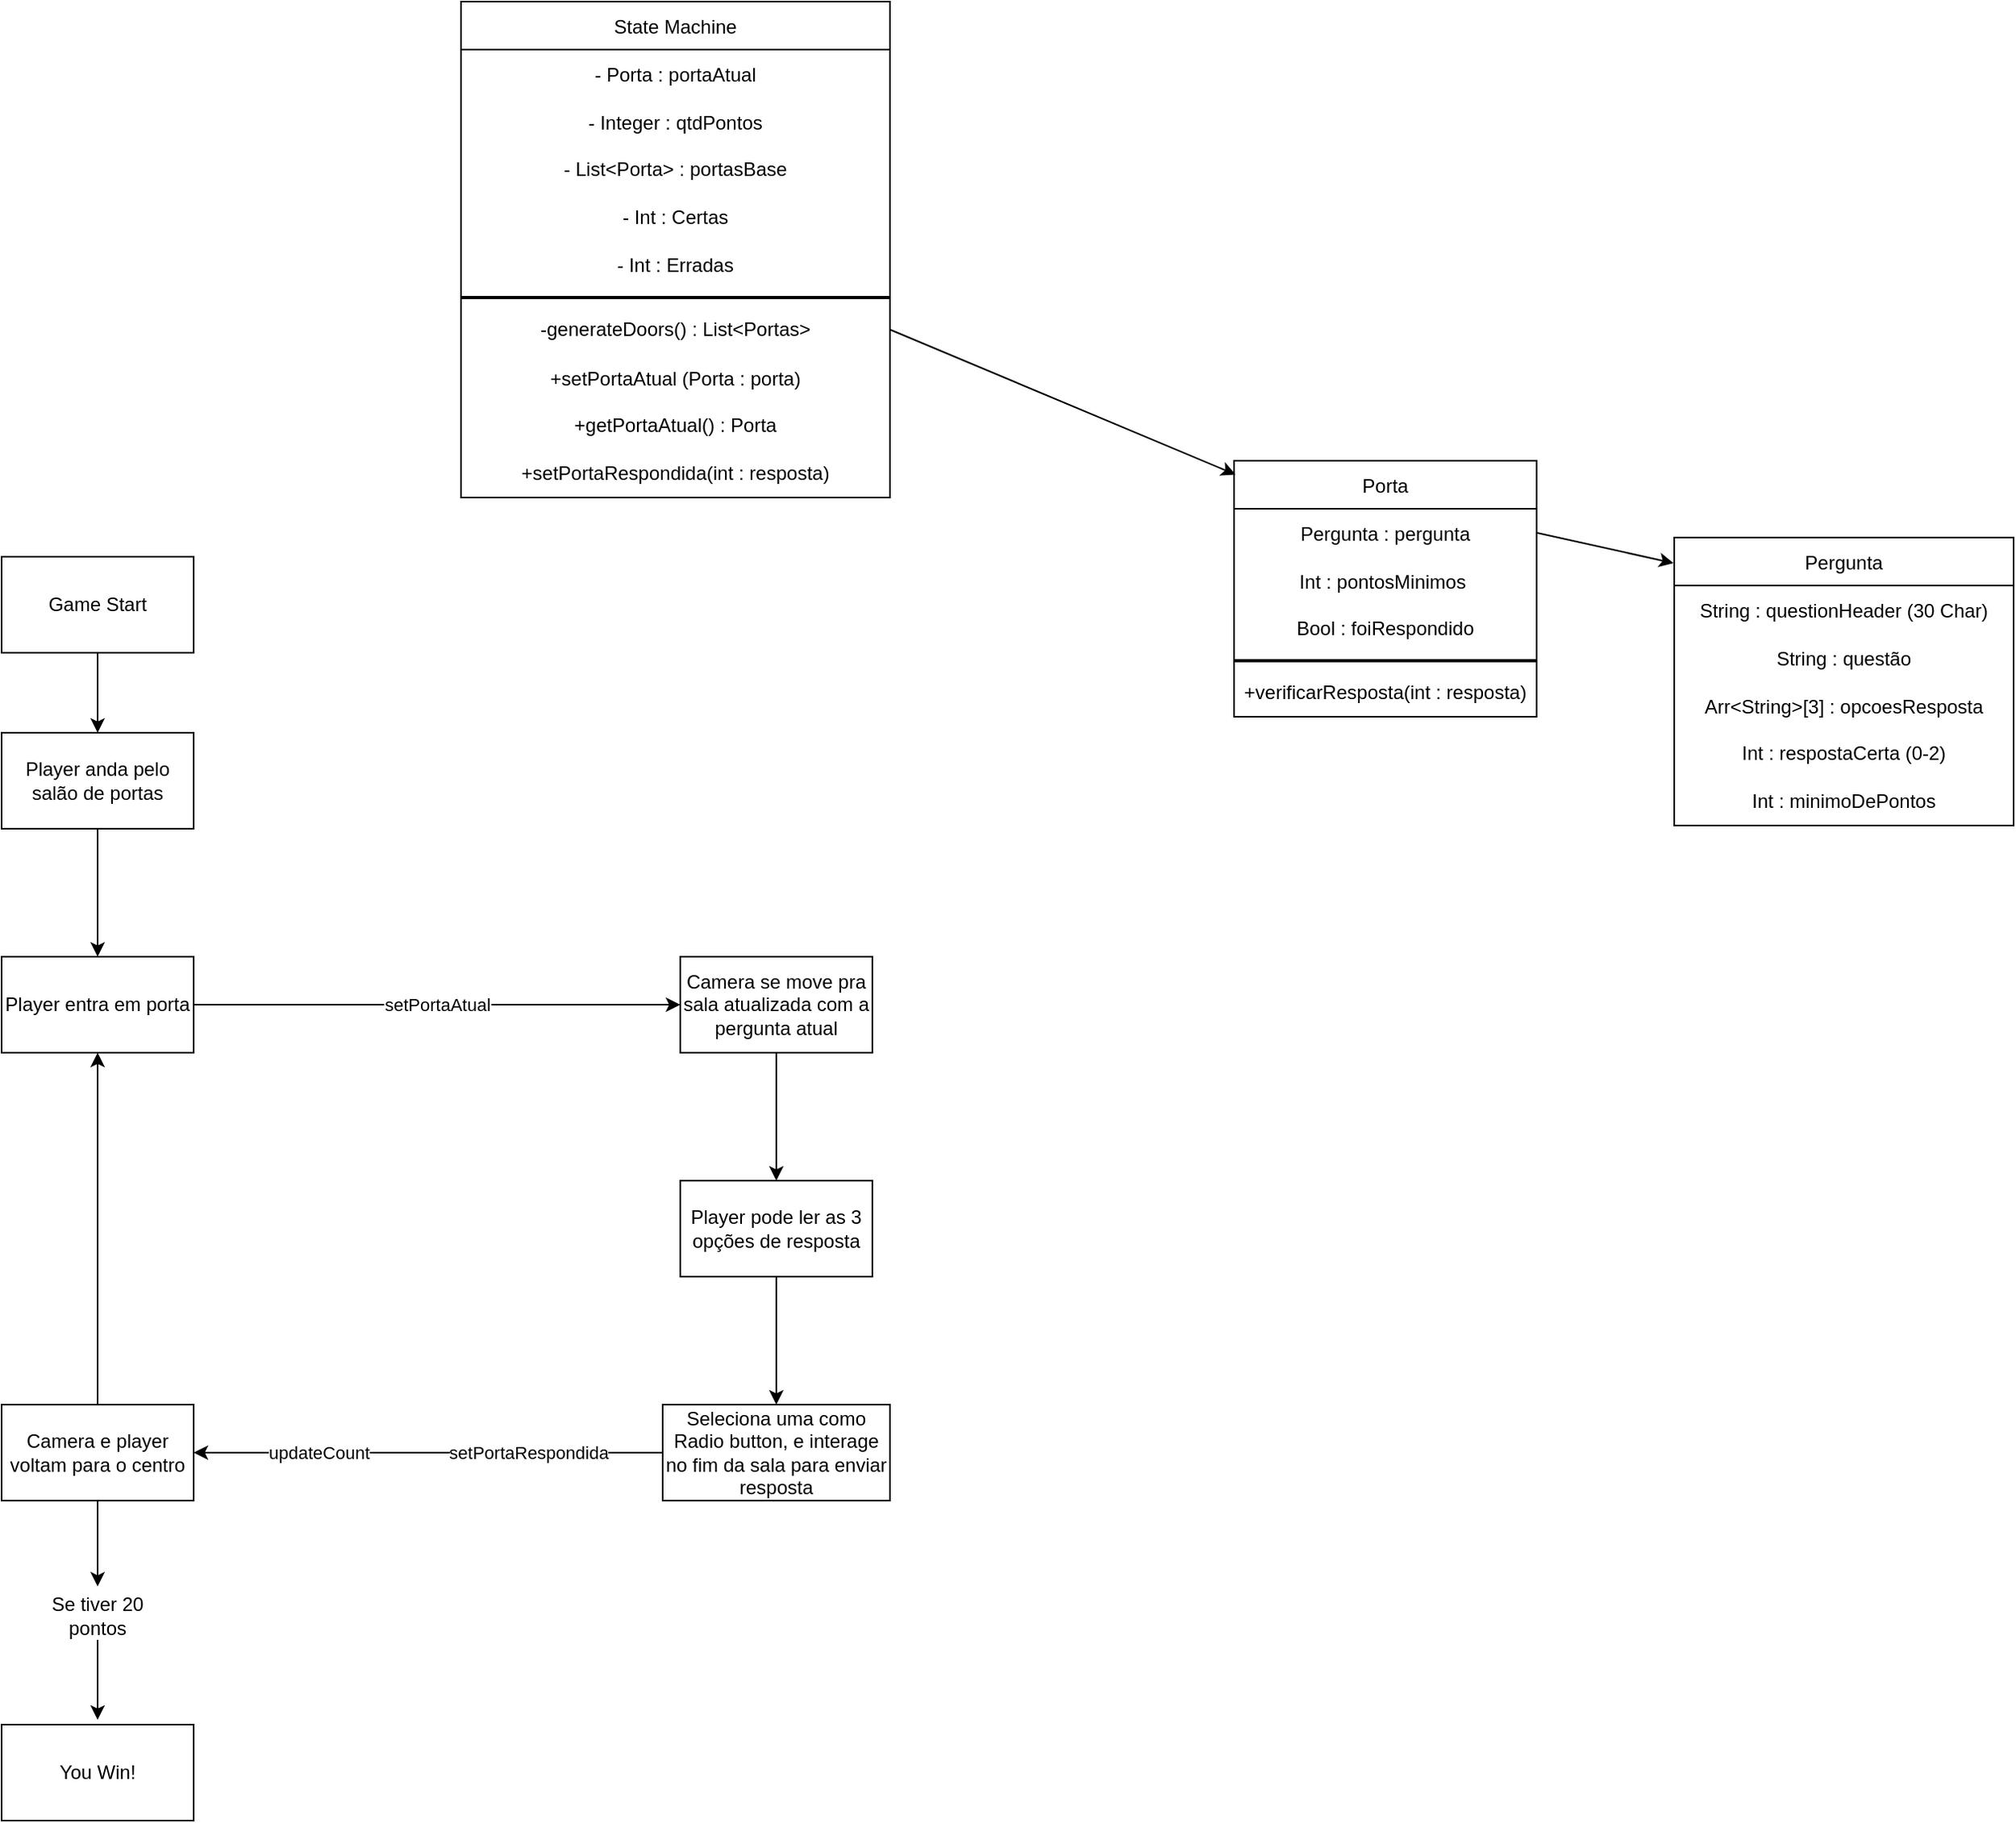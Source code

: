 <mxfile>
    <diagram id="ykVe7QsqnV5WLiSWHkDK" name="Page-1">
        <mxGraphModel dx="1545" dy="658" grid="0" gridSize="10" guides="1" tooltips="1" connect="1" arrows="1" fold="1" page="0" pageScale="1" pageWidth="827" pageHeight="1169" math="0" shadow="0">
            <root>
                <mxCell id="0"/>
                <mxCell id="1" parent="0"/>
                <mxCell id="6" value="Pergunta" style="swimlane;fontStyle=0;childLayout=stackLayout;horizontal=1;startSize=30;horizontalStack=0;resizeParent=1;resizeParentMax=0;resizeLast=0;collapsible=1;marginBottom=0;" parent="1" vertex="1">
                    <mxGeometry x="802" y="468" width="212" height="180" as="geometry"/>
                </mxCell>
                <mxCell id="7" value="String : questionHeader (30 Char)" style="text;strokeColor=none;fillColor=none;align=center;verticalAlign=middle;spacingLeft=4;spacingRight=4;overflow=hidden;points=[[0,0.5],[1,0.5]];portConstraint=eastwest;rotatable=0;" parent="6" vertex="1">
                    <mxGeometry y="30" width="212" height="30" as="geometry"/>
                </mxCell>
                <mxCell id="8" value="String : questão" style="text;strokeColor=none;fillColor=none;align=center;verticalAlign=middle;spacingLeft=4;spacingRight=4;overflow=hidden;points=[[0,0.5],[1,0.5]];portConstraint=eastwest;rotatable=0;" parent="6" vertex="1">
                    <mxGeometry y="60" width="212" height="30" as="geometry"/>
                </mxCell>
                <mxCell id="9" value="Arr&lt;String&gt;[3] : opcoesResposta" style="text;strokeColor=none;fillColor=none;align=center;verticalAlign=middle;spacingLeft=4;spacingRight=4;overflow=hidden;points=[[0,0.5],[1,0.5]];portConstraint=eastwest;rotatable=0;" parent="6" vertex="1">
                    <mxGeometry y="90" width="212" height="30" as="geometry"/>
                </mxCell>
                <mxCell id="11" value="Int : respostaCerta (0-2)" style="text;html=1;strokeColor=none;fillColor=none;align=center;verticalAlign=middle;whiteSpace=wrap;rounded=0;" vertex="1" parent="6">
                    <mxGeometry y="120" width="212" height="30" as="geometry"/>
                </mxCell>
                <mxCell id="12" value="Int : minimoDePontos" style="text;html=1;strokeColor=none;fillColor=none;align=center;verticalAlign=middle;whiteSpace=wrap;rounded=0;" vertex="1" parent="6">
                    <mxGeometry y="150" width="212" height="30" as="geometry"/>
                </mxCell>
                <mxCell id="10" style="edgeStyle=none;html=1;entryX=-0.002;entryY=0.089;entryDx=0;entryDy=0;exitX=1;exitY=0.5;exitDx=0;exitDy=0;entryPerimeter=0;" edge="1" parent="1" source="25" target="6">
                    <mxGeometry relative="1" as="geometry"/>
                </mxCell>
                <mxCell id="17" value="State Machine" style="swimlane;fontStyle=0;childLayout=stackLayout;horizontal=1;startSize=30;horizontalStack=0;resizeParent=1;resizeParentMax=0;resizeLast=0;collapsible=1;marginBottom=0;" vertex="1" parent="1">
                    <mxGeometry x="44" y="133" width="268" height="310" as="geometry"/>
                </mxCell>
                <mxCell id="18" value="- Porta : portaAtual" style="text;strokeColor=none;fillColor=none;align=center;verticalAlign=middle;spacingLeft=4;spacingRight=4;overflow=hidden;points=[[0,0.5],[1,0.5]];portConstraint=eastwest;rotatable=0;" vertex="1" parent="17">
                    <mxGeometry y="30" width="268" height="30" as="geometry"/>
                </mxCell>
                <mxCell id="19" value="- Integer : qtdPontos" style="text;strokeColor=none;fillColor=none;align=center;verticalAlign=middle;spacingLeft=4;spacingRight=4;overflow=hidden;points=[[0,0.5],[1,0.5]];portConstraint=eastwest;rotatable=0;" vertex="1" parent="17">
                    <mxGeometry y="60" width="268" height="30" as="geometry"/>
                </mxCell>
                <mxCell id="29" value="- List&amp;lt;Porta&amp;gt; : portasBase" style="text;html=1;strokeColor=none;fillColor=none;align=center;verticalAlign=middle;whiteSpace=wrap;rounded=0;" vertex="1" parent="17">
                    <mxGeometry y="90" width="268" height="30" as="geometry"/>
                </mxCell>
                <mxCell id="53" value="- Int : Certas" style="text;html=1;strokeColor=none;fillColor=none;align=center;verticalAlign=middle;whiteSpace=wrap;rounded=0;" vertex="1" parent="17">
                    <mxGeometry y="120" width="268" height="30" as="geometry"/>
                </mxCell>
                <mxCell id="54" value="- Int : Erradas" style="text;html=1;strokeColor=none;fillColor=none;align=center;verticalAlign=middle;whiteSpace=wrap;rounded=0;" vertex="1" parent="17">
                    <mxGeometry y="150" width="268" height="30" as="geometry"/>
                </mxCell>
                <mxCell id="22" value="" style="line;strokeWidth=2;html=1;" vertex="1" parent="17">
                    <mxGeometry y="180" width="268" height="10" as="geometry"/>
                </mxCell>
                <mxCell id="23" value="-generateDoors() : List&amp;lt;Portas&amp;gt;" style="text;html=1;strokeColor=none;fillColor=none;align=center;verticalAlign=middle;whiteSpace=wrap;rounded=0;" vertex="1" parent="17">
                    <mxGeometry y="190" width="268" height="30" as="geometry"/>
                </mxCell>
                <mxCell id="3" value="+setPortaAtual (Porta : porta)" style="text;strokeColor=none;fillColor=none;align=center;verticalAlign=middle;spacingLeft=4;spacingRight=4;overflow=hidden;points=[[0,0.5],[1,0.5]];portConstraint=eastwest;rotatable=0;" parent="17" vertex="1">
                    <mxGeometry y="220" width="268" height="30" as="geometry"/>
                </mxCell>
                <mxCell id="32" value="+getPortaAtual() : Porta" style="text;html=1;strokeColor=none;fillColor=none;align=center;verticalAlign=middle;whiteSpace=wrap;rounded=0;" vertex="1" parent="17">
                    <mxGeometry y="250" width="268" height="30" as="geometry"/>
                </mxCell>
                <mxCell id="31" value="+setPortaRespondida(int : resposta)" style="text;html=1;strokeColor=none;fillColor=none;align=center;verticalAlign=middle;whiteSpace=wrap;rounded=0;" vertex="1" parent="17">
                    <mxGeometry y="280" width="268" height="30" as="geometry"/>
                </mxCell>
                <mxCell id="24" value="Porta" style="swimlane;fontStyle=0;childLayout=stackLayout;horizontal=1;startSize=30;horizontalStack=0;resizeParent=1;resizeParentMax=0;resizeLast=0;collapsible=1;marginBottom=0;" vertex="1" parent="1">
                    <mxGeometry x="527" y="420" width="189" height="160" as="geometry"/>
                </mxCell>
                <mxCell id="25" value="Pergunta : pergunta" style="text;strokeColor=none;fillColor=none;align=center;verticalAlign=middle;spacingLeft=4;spacingRight=4;overflow=hidden;points=[[0,0.5],[1,0.5]];portConstraint=eastwest;rotatable=0;" vertex="1" parent="24">
                    <mxGeometry y="30" width="189" height="30" as="geometry"/>
                </mxCell>
                <mxCell id="26" value="Int : pontosMinimos " style="text;strokeColor=none;fillColor=none;align=center;verticalAlign=middle;spacingLeft=4;spacingRight=4;overflow=hidden;points=[[0,0.5],[1,0.5]];portConstraint=eastwest;rotatable=0;" vertex="1" parent="24">
                    <mxGeometry y="60" width="189" height="30" as="geometry"/>
                </mxCell>
                <mxCell id="28" value="Bool : foiRespondido" style="text;html=1;strokeColor=none;fillColor=none;align=center;verticalAlign=middle;whiteSpace=wrap;rounded=0;" vertex="1" parent="24">
                    <mxGeometry y="90" width="189" height="30" as="geometry"/>
                </mxCell>
                <mxCell id="51" value="" style="line;strokeWidth=2;html=1;" vertex="1" parent="24">
                    <mxGeometry y="120" width="189" height="10" as="geometry"/>
                </mxCell>
                <mxCell id="52" value="+verificarResposta(int : resposta)" style="text;html=1;strokeColor=none;fillColor=none;align=center;verticalAlign=middle;whiteSpace=wrap;rounded=0;" vertex="1" parent="24">
                    <mxGeometry y="130" width="189" height="30" as="geometry"/>
                </mxCell>
                <mxCell id="30" style="edgeStyle=none;html=1;entryX=0.005;entryY=0.054;entryDx=0;entryDy=0;entryPerimeter=0;exitX=1;exitY=0.5;exitDx=0;exitDy=0;" edge="1" parent="1" source="23" target="24">
                    <mxGeometry relative="1" as="geometry"/>
                </mxCell>
                <mxCell id="37" value="" style="edgeStyle=none;html=1;" edge="1" parent="1" source="34" target="36">
                    <mxGeometry relative="1" as="geometry"/>
                </mxCell>
                <mxCell id="34" value="Game Start" style="rounded=0;whiteSpace=wrap;html=1;" vertex="1" parent="1">
                    <mxGeometry x="-243" y="480" width="120" height="60" as="geometry"/>
                </mxCell>
                <mxCell id="39" value="" style="edgeStyle=none;html=1;" edge="1" parent="1" source="36" target="38">
                    <mxGeometry relative="1" as="geometry"/>
                </mxCell>
                <mxCell id="36" value="Player anda pelo salão de portas" style="rounded=0;whiteSpace=wrap;html=1;" vertex="1" parent="1">
                    <mxGeometry x="-243" y="590" width="120" height="60" as="geometry"/>
                </mxCell>
                <mxCell id="41" value="setPortaAtual" style="edgeStyle=none;html=1;entryX=0;entryY=0.5;entryDx=0;entryDy=0;" edge="1" parent="1" source="38" target="42">
                    <mxGeometry relative="1" as="geometry">
                        <mxPoint x="-19" y="760" as="targetPoint"/>
                    </mxGeometry>
                </mxCell>
                <mxCell id="38" value="Player entra em porta" style="rounded=0;whiteSpace=wrap;html=1;" vertex="1" parent="1">
                    <mxGeometry x="-243" y="730" width="120" height="60" as="geometry"/>
                </mxCell>
                <mxCell id="45" value="" style="edgeStyle=none;html=1;" edge="1" parent="1" source="42" target="44">
                    <mxGeometry relative="1" as="geometry"/>
                </mxCell>
                <mxCell id="42" value="Camera se move pra sala atualizada com a pergunta atual" style="rounded=0;whiteSpace=wrap;html=1;" vertex="1" parent="1">
                    <mxGeometry x="181" y="730" width="120" height="60" as="geometry"/>
                </mxCell>
                <mxCell id="47" value="" style="edgeStyle=none;html=1;" edge="1" parent="1" source="44" target="46">
                    <mxGeometry relative="1" as="geometry"/>
                </mxCell>
                <mxCell id="44" value="Player pode ler as 3 opções de resposta" style="rounded=0;whiteSpace=wrap;html=1;" vertex="1" parent="1">
                    <mxGeometry x="181" y="870" width="120" height="60" as="geometry"/>
                </mxCell>
                <mxCell id="49" value="" style="edgeStyle=none;html=1;" edge="1" parent="1" source="46" target="48">
                    <mxGeometry relative="1" as="geometry"/>
                </mxCell>
                <mxCell id="50" value="setPortaRespondida" style="edgeLabel;html=1;align=center;verticalAlign=middle;resizable=0;points=[];" vertex="1" connectable="0" parent="49">
                    <mxGeometry x="-0.165" y="3" relative="1" as="geometry">
                        <mxPoint x="38" y="-3" as="offset"/>
                    </mxGeometry>
                </mxCell>
                <mxCell id="57" value="updateCount" style="edgeLabel;html=1;align=center;verticalAlign=middle;resizable=0;points=[];" vertex="1" connectable="0" parent="49">
                    <mxGeometry x="0.582" y="1" relative="1" as="geometry">
                        <mxPoint x="17" y="-1" as="offset"/>
                    </mxGeometry>
                </mxCell>
                <mxCell id="46" value="Seleciona uma como Radio button, e interage no fim da sala para enviar resposta" style="rounded=0;whiteSpace=wrap;html=1;" vertex="1" parent="1">
                    <mxGeometry x="170" y="1010" width="142" height="60" as="geometry"/>
                </mxCell>
                <mxCell id="58" style="edgeStyle=none;html=1;entryX=0.5;entryY=1;entryDx=0;entryDy=0;" edge="1" parent="1" source="48" target="38">
                    <mxGeometry relative="1" as="geometry"/>
                </mxCell>
                <mxCell id="59" style="edgeStyle=none;html=1;" edge="1" parent="1" source="48">
                    <mxGeometry relative="1" as="geometry">
                        <mxPoint x="-183" y="1123.667" as="targetPoint"/>
                    </mxGeometry>
                </mxCell>
                <mxCell id="48" value="Camera e player voltam para o centro" style="whiteSpace=wrap;html=1;rounded=0;" vertex="1" parent="1">
                    <mxGeometry x="-243" y="1010" width="120" height="60" as="geometry"/>
                </mxCell>
                <mxCell id="62" style="edgeStyle=none;html=1;" edge="1" parent="1" source="60">
                    <mxGeometry relative="1" as="geometry">
                        <mxPoint x="-183" y="1207" as="targetPoint"/>
                    </mxGeometry>
                </mxCell>
                <mxCell id="60" value="Se tiver 20 pontos" style="text;html=1;strokeColor=none;fillColor=none;align=center;verticalAlign=middle;whiteSpace=wrap;rounded=0;" vertex="1" parent="1">
                    <mxGeometry x="-213" y="1127" width="60" height="30" as="geometry"/>
                </mxCell>
                <mxCell id="61" value="You Win!" style="rounded=0;whiteSpace=wrap;html=1;" vertex="1" parent="1">
                    <mxGeometry x="-243" y="1210" width="120" height="60" as="geometry"/>
                </mxCell>
            </root>
        </mxGraphModel>
    </diagram>
</mxfile>